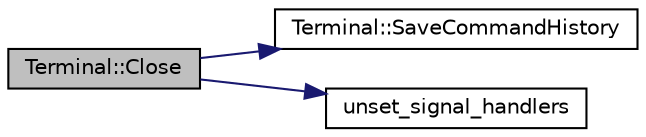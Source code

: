 digraph "Terminal::Close"
{
  edge [fontname="Helvetica",fontsize="10",labelfontname="Helvetica",labelfontsize="10"];
  node [fontname="Helvetica",fontsize="10",shape=record];
  rankdir="LR";
  Node1 [label="Terminal::Close",height=0.2,width=0.4,color="black", fillcolor="grey75", style="filled", fontcolor="black"];
  Node1 -> Node2 [color="midnightblue",fontsize="10",style="solid",fontname="Helvetica"];
  Node2 [label="Terminal::SaveCommandHistory",height=0.2,width=0.4,color="black", fillcolor="white", style="filled",URL="$dc/d46/class_terminal.html#ac4bc120aa4401e57bd39edf799d8118c",tooltip="Save previous commands to a file. "];
  Node1 -> Node3 [color="midnightblue",fontsize="10",style="solid",fontname="Helvetica"];
  Node3 [label="unset_signal_handlers",height=0.2,width=0.4,color="black", fillcolor="white", style="filled",URL="$da/d93/_c_terminal_8cpp.html#a0343ae20e674525cf386f2cba4447015"];
}
